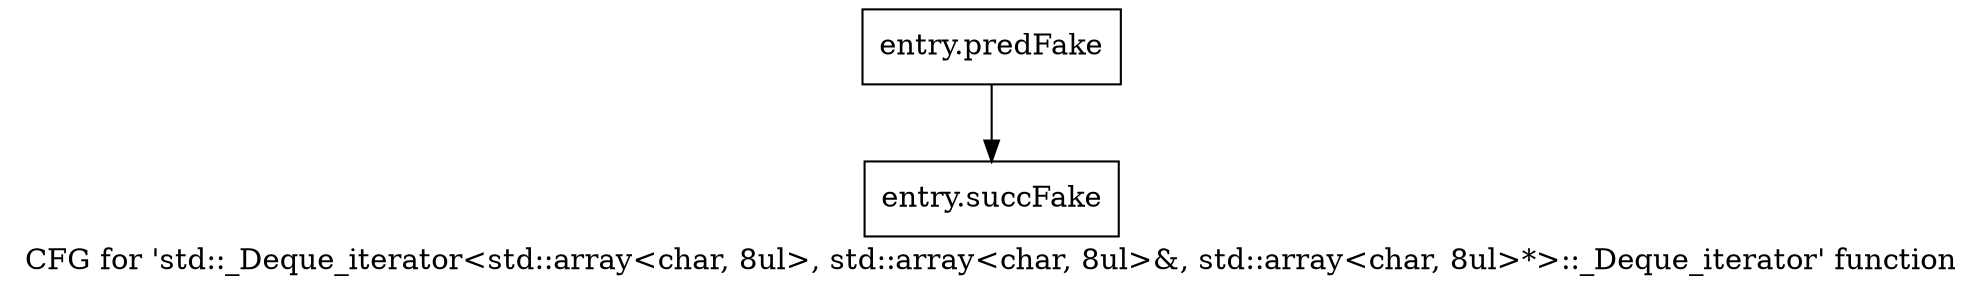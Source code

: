digraph "CFG for 'std::_Deque_iterator\<std::array\<char, 8ul\>, std::array\<char, 8ul\>&, std::array\<char, 8ul\>*\>::_Deque_iterator' function" {
	label="CFG for 'std::_Deque_iterator\<std::array\<char, 8ul\>, std::array\<char, 8ul\>&, std::array\<char, 8ul\>*\>::_Deque_iterator' function";

	Node0x5759a50 [shape=record,filename="",linenumber="",label="{entry.predFake}"];
	Node0x5759a50 -> Node0x58f4880[ callList="" memoryops="" filename="/tools/Xilinx/Vitis_HLS/2023.1/tps/lnx64/gcc-8.3.0/lib/gcc/x86_64-pc-linux-gnu/8.3.0/../../../../include/c++/8.3.0/bits/stl_deque.h" execusionnum="2"];
	Node0x58f4880 [shape=record,filename="/tools/Xilinx/Vitis_HLS/2023.1/tps/lnx64/gcc-8.3.0/lib/gcc/x86_64-pc-linux-gnu/8.3.0/../../../../include/c++/8.3.0/bits/stl_deque.h",linenumber="150",label="{entry.succFake}"];
}

